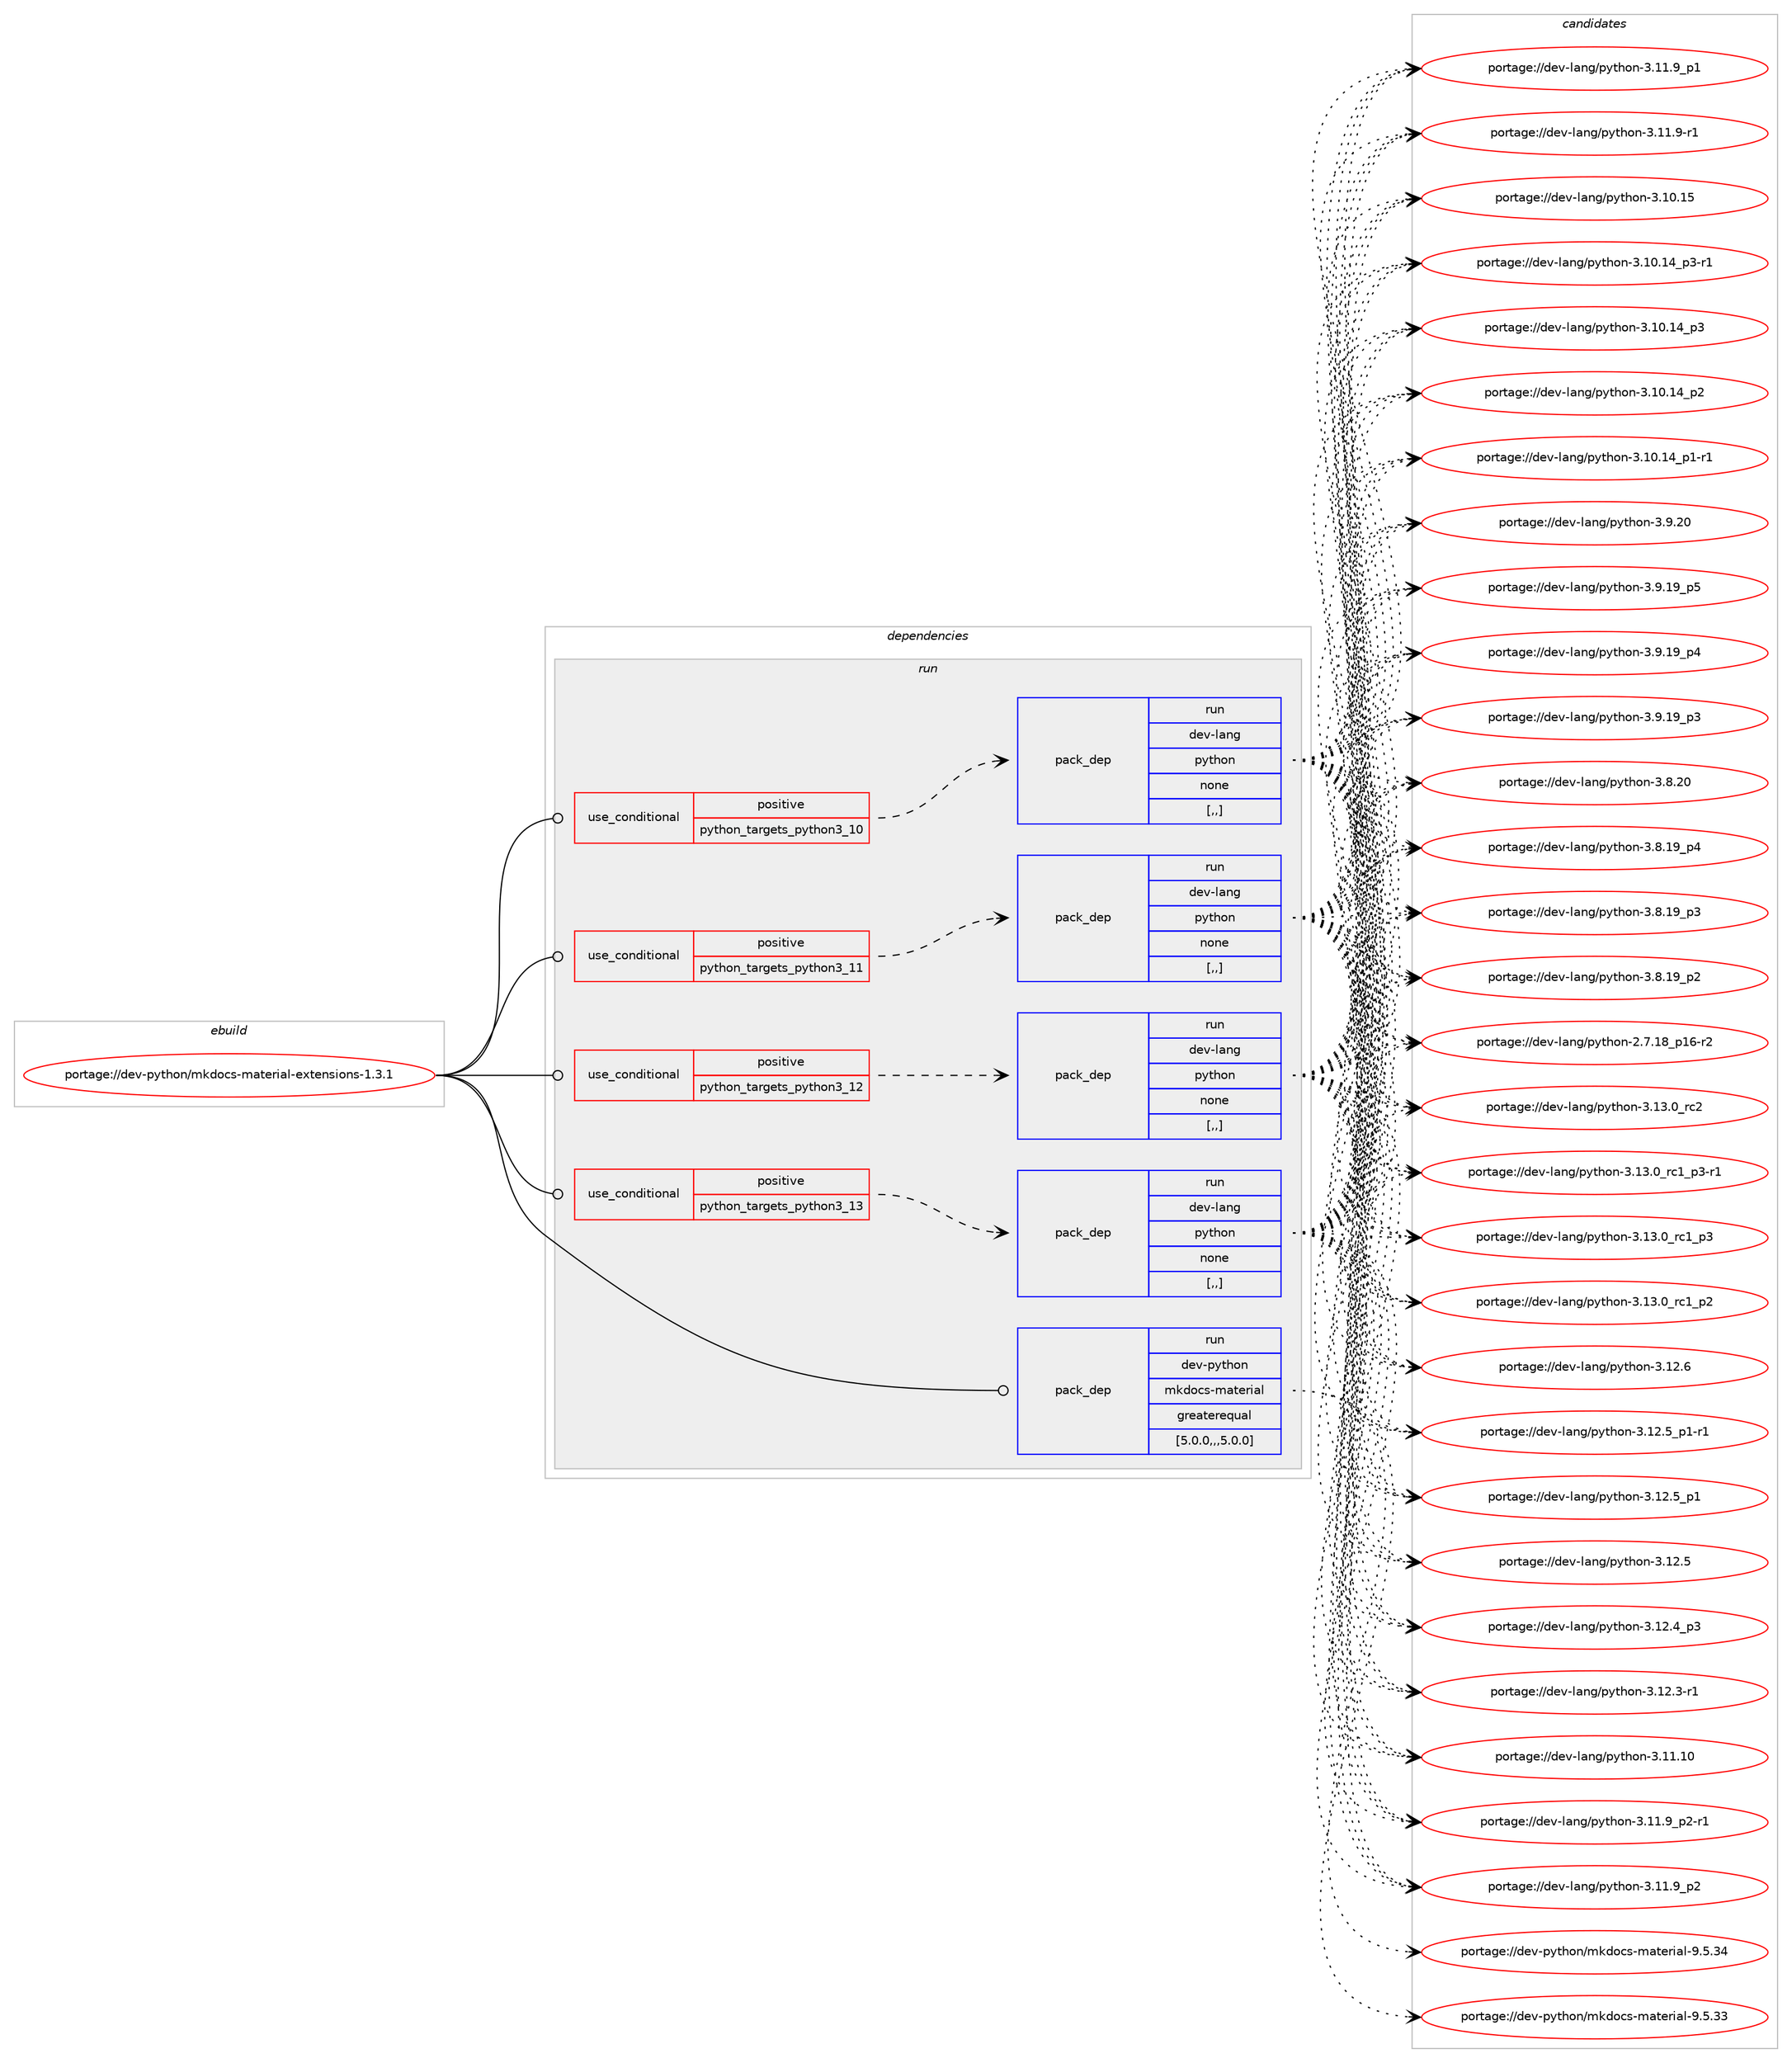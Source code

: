 digraph prolog {

# *************
# Graph options
# *************

newrank=true;
concentrate=true;
compound=true;
graph [rankdir=LR,fontname=Helvetica,fontsize=10,ranksep=1.5];#, ranksep=2.5, nodesep=0.2];
edge  [arrowhead=vee];
node  [fontname=Helvetica,fontsize=10];

# **********
# The ebuild
# **********

subgraph cluster_leftcol {
color=gray;
label=<<i>ebuild</i>>;
id [label="portage://dev-python/mkdocs-material-extensions-1.3.1", color=red, width=4, href="../dev-python/mkdocs-material-extensions-1.3.1.svg"];
}

# ****************
# The dependencies
# ****************

subgraph cluster_midcol {
color=gray;
label=<<i>dependencies</i>>;
subgraph cluster_compile {
fillcolor="#eeeeee";
style=filled;
label=<<i>compile</i>>;
}
subgraph cluster_compileandrun {
fillcolor="#eeeeee";
style=filled;
label=<<i>compile and run</i>>;
}
subgraph cluster_run {
fillcolor="#eeeeee";
style=filled;
label=<<i>run</i>>;
subgraph cond165286 {
dependency646033 [label=<<TABLE BORDER="0" CELLBORDER="1" CELLSPACING="0" CELLPADDING="4"><TR><TD ROWSPAN="3" CELLPADDING="10">use_conditional</TD></TR><TR><TD>positive</TD></TR><TR><TD>python_targets_python3_10</TD></TR></TABLE>>, shape=none, color=red];
subgraph pack475928 {
dependency646034 [label=<<TABLE BORDER="0" CELLBORDER="1" CELLSPACING="0" CELLPADDING="4" WIDTH="220"><TR><TD ROWSPAN="6" CELLPADDING="30">pack_dep</TD></TR><TR><TD WIDTH="110">run</TD></TR><TR><TD>dev-lang</TD></TR><TR><TD>python</TD></TR><TR><TD>none</TD></TR><TR><TD>[,,]</TD></TR></TABLE>>, shape=none, color=blue];
}
dependency646033:e -> dependency646034:w [weight=20,style="dashed",arrowhead="vee"];
}
id:e -> dependency646033:w [weight=20,style="solid",arrowhead="odot"];
subgraph cond165287 {
dependency646035 [label=<<TABLE BORDER="0" CELLBORDER="1" CELLSPACING="0" CELLPADDING="4"><TR><TD ROWSPAN="3" CELLPADDING="10">use_conditional</TD></TR><TR><TD>positive</TD></TR><TR><TD>python_targets_python3_11</TD></TR></TABLE>>, shape=none, color=red];
subgraph pack475929 {
dependency646036 [label=<<TABLE BORDER="0" CELLBORDER="1" CELLSPACING="0" CELLPADDING="4" WIDTH="220"><TR><TD ROWSPAN="6" CELLPADDING="30">pack_dep</TD></TR><TR><TD WIDTH="110">run</TD></TR><TR><TD>dev-lang</TD></TR><TR><TD>python</TD></TR><TR><TD>none</TD></TR><TR><TD>[,,]</TD></TR></TABLE>>, shape=none, color=blue];
}
dependency646035:e -> dependency646036:w [weight=20,style="dashed",arrowhead="vee"];
}
id:e -> dependency646035:w [weight=20,style="solid",arrowhead="odot"];
subgraph cond165288 {
dependency646037 [label=<<TABLE BORDER="0" CELLBORDER="1" CELLSPACING="0" CELLPADDING="4"><TR><TD ROWSPAN="3" CELLPADDING="10">use_conditional</TD></TR><TR><TD>positive</TD></TR><TR><TD>python_targets_python3_12</TD></TR></TABLE>>, shape=none, color=red];
subgraph pack475930 {
dependency646038 [label=<<TABLE BORDER="0" CELLBORDER="1" CELLSPACING="0" CELLPADDING="4" WIDTH="220"><TR><TD ROWSPAN="6" CELLPADDING="30">pack_dep</TD></TR><TR><TD WIDTH="110">run</TD></TR><TR><TD>dev-lang</TD></TR><TR><TD>python</TD></TR><TR><TD>none</TD></TR><TR><TD>[,,]</TD></TR></TABLE>>, shape=none, color=blue];
}
dependency646037:e -> dependency646038:w [weight=20,style="dashed",arrowhead="vee"];
}
id:e -> dependency646037:w [weight=20,style="solid",arrowhead="odot"];
subgraph cond165289 {
dependency646039 [label=<<TABLE BORDER="0" CELLBORDER="1" CELLSPACING="0" CELLPADDING="4"><TR><TD ROWSPAN="3" CELLPADDING="10">use_conditional</TD></TR><TR><TD>positive</TD></TR><TR><TD>python_targets_python3_13</TD></TR></TABLE>>, shape=none, color=red];
subgraph pack475931 {
dependency646040 [label=<<TABLE BORDER="0" CELLBORDER="1" CELLSPACING="0" CELLPADDING="4" WIDTH="220"><TR><TD ROWSPAN="6" CELLPADDING="30">pack_dep</TD></TR><TR><TD WIDTH="110">run</TD></TR><TR><TD>dev-lang</TD></TR><TR><TD>python</TD></TR><TR><TD>none</TD></TR><TR><TD>[,,]</TD></TR></TABLE>>, shape=none, color=blue];
}
dependency646039:e -> dependency646040:w [weight=20,style="dashed",arrowhead="vee"];
}
id:e -> dependency646039:w [weight=20,style="solid",arrowhead="odot"];
subgraph pack475932 {
dependency646041 [label=<<TABLE BORDER="0" CELLBORDER="1" CELLSPACING="0" CELLPADDING="4" WIDTH="220"><TR><TD ROWSPAN="6" CELLPADDING="30">pack_dep</TD></TR><TR><TD WIDTH="110">run</TD></TR><TR><TD>dev-python</TD></TR><TR><TD>mkdocs-material</TD></TR><TR><TD>greaterequal</TD></TR><TR><TD>[5.0.0,,,5.0.0]</TD></TR></TABLE>>, shape=none, color=blue];
}
id:e -> dependency646041:w [weight=20,style="solid",arrowhead="odot"];
}
}

# **************
# The candidates
# **************

subgraph cluster_choices {
rank=same;
color=gray;
label=<<i>candidates</i>>;

subgraph choice475928 {
color=black;
nodesep=1;
choice10010111845108971101034711212111610411111045514649514648951149950 [label="portage://dev-lang/python-3.13.0_rc2", color=red, width=4,href="../dev-lang/python-3.13.0_rc2.svg"];
choice1001011184510897110103471121211161041111104551464951464895114994995112514511449 [label="portage://dev-lang/python-3.13.0_rc1_p3-r1", color=red, width=4,href="../dev-lang/python-3.13.0_rc1_p3-r1.svg"];
choice100101118451089711010347112121116104111110455146495146489511499499511251 [label="portage://dev-lang/python-3.13.0_rc1_p3", color=red, width=4,href="../dev-lang/python-3.13.0_rc1_p3.svg"];
choice100101118451089711010347112121116104111110455146495146489511499499511250 [label="portage://dev-lang/python-3.13.0_rc1_p2", color=red, width=4,href="../dev-lang/python-3.13.0_rc1_p2.svg"];
choice10010111845108971101034711212111610411111045514649504654 [label="portage://dev-lang/python-3.12.6", color=red, width=4,href="../dev-lang/python-3.12.6.svg"];
choice1001011184510897110103471121211161041111104551464950465395112494511449 [label="portage://dev-lang/python-3.12.5_p1-r1", color=red, width=4,href="../dev-lang/python-3.12.5_p1-r1.svg"];
choice100101118451089711010347112121116104111110455146495046539511249 [label="portage://dev-lang/python-3.12.5_p1", color=red, width=4,href="../dev-lang/python-3.12.5_p1.svg"];
choice10010111845108971101034711212111610411111045514649504653 [label="portage://dev-lang/python-3.12.5", color=red, width=4,href="../dev-lang/python-3.12.5.svg"];
choice100101118451089711010347112121116104111110455146495046529511251 [label="portage://dev-lang/python-3.12.4_p3", color=red, width=4,href="../dev-lang/python-3.12.4_p3.svg"];
choice100101118451089711010347112121116104111110455146495046514511449 [label="portage://dev-lang/python-3.12.3-r1", color=red, width=4,href="../dev-lang/python-3.12.3-r1.svg"];
choice1001011184510897110103471121211161041111104551464949464948 [label="portage://dev-lang/python-3.11.10", color=red, width=4,href="../dev-lang/python-3.11.10.svg"];
choice1001011184510897110103471121211161041111104551464949465795112504511449 [label="portage://dev-lang/python-3.11.9_p2-r1", color=red, width=4,href="../dev-lang/python-3.11.9_p2-r1.svg"];
choice100101118451089711010347112121116104111110455146494946579511250 [label="portage://dev-lang/python-3.11.9_p2", color=red, width=4,href="../dev-lang/python-3.11.9_p2.svg"];
choice100101118451089711010347112121116104111110455146494946579511249 [label="portage://dev-lang/python-3.11.9_p1", color=red, width=4,href="../dev-lang/python-3.11.9_p1.svg"];
choice100101118451089711010347112121116104111110455146494946574511449 [label="portage://dev-lang/python-3.11.9-r1", color=red, width=4,href="../dev-lang/python-3.11.9-r1.svg"];
choice1001011184510897110103471121211161041111104551464948464953 [label="portage://dev-lang/python-3.10.15", color=red, width=4,href="../dev-lang/python-3.10.15.svg"];
choice100101118451089711010347112121116104111110455146494846495295112514511449 [label="portage://dev-lang/python-3.10.14_p3-r1", color=red, width=4,href="../dev-lang/python-3.10.14_p3-r1.svg"];
choice10010111845108971101034711212111610411111045514649484649529511251 [label="portage://dev-lang/python-3.10.14_p3", color=red, width=4,href="../dev-lang/python-3.10.14_p3.svg"];
choice10010111845108971101034711212111610411111045514649484649529511250 [label="portage://dev-lang/python-3.10.14_p2", color=red, width=4,href="../dev-lang/python-3.10.14_p2.svg"];
choice100101118451089711010347112121116104111110455146494846495295112494511449 [label="portage://dev-lang/python-3.10.14_p1-r1", color=red, width=4,href="../dev-lang/python-3.10.14_p1-r1.svg"];
choice10010111845108971101034711212111610411111045514657465048 [label="portage://dev-lang/python-3.9.20", color=red, width=4,href="../dev-lang/python-3.9.20.svg"];
choice100101118451089711010347112121116104111110455146574649579511253 [label="portage://dev-lang/python-3.9.19_p5", color=red, width=4,href="../dev-lang/python-3.9.19_p5.svg"];
choice100101118451089711010347112121116104111110455146574649579511252 [label="portage://dev-lang/python-3.9.19_p4", color=red, width=4,href="../dev-lang/python-3.9.19_p4.svg"];
choice100101118451089711010347112121116104111110455146574649579511251 [label="portage://dev-lang/python-3.9.19_p3", color=red, width=4,href="../dev-lang/python-3.9.19_p3.svg"];
choice10010111845108971101034711212111610411111045514656465048 [label="portage://dev-lang/python-3.8.20", color=red, width=4,href="../dev-lang/python-3.8.20.svg"];
choice100101118451089711010347112121116104111110455146564649579511252 [label="portage://dev-lang/python-3.8.19_p4", color=red, width=4,href="../dev-lang/python-3.8.19_p4.svg"];
choice100101118451089711010347112121116104111110455146564649579511251 [label="portage://dev-lang/python-3.8.19_p3", color=red, width=4,href="../dev-lang/python-3.8.19_p3.svg"];
choice100101118451089711010347112121116104111110455146564649579511250 [label="portage://dev-lang/python-3.8.19_p2", color=red, width=4,href="../dev-lang/python-3.8.19_p2.svg"];
choice100101118451089711010347112121116104111110455046554649569511249544511450 [label="portage://dev-lang/python-2.7.18_p16-r2", color=red, width=4,href="../dev-lang/python-2.7.18_p16-r2.svg"];
dependency646034:e -> choice10010111845108971101034711212111610411111045514649514648951149950:w [style=dotted,weight="100"];
dependency646034:e -> choice1001011184510897110103471121211161041111104551464951464895114994995112514511449:w [style=dotted,weight="100"];
dependency646034:e -> choice100101118451089711010347112121116104111110455146495146489511499499511251:w [style=dotted,weight="100"];
dependency646034:e -> choice100101118451089711010347112121116104111110455146495146489511499499511250:w [style=dotted,weight="100"];
dependency646034:e -> choice10010111845108971101034711212111610411111045514649504654:w [style=dotted,weight="100"];
dependency646034:e -> choice1001011184510897110103471121211161041111104551464950465395112494511449:w [style=dotted,weight="100"];
dependency646034:e -> choice100101118451089711010347112121116104111110455146495046539511249:w [style=dotted,weight="100"];
dependency646034:e -> choice10010111845108971101034711212111610411111045514649504653:w [style=dotted,weight="100"];
dependency646034:e -> choice100101118451089711010347112121116104111110455146495046529511251:w [style=dotted,weight="100"];
dependency646034:e -> choice100101118451089711010347112121116104111110455146495046514511449:w [style=dotted,weight="100"];
dependency646034:e -> choice1001011184510897110103471121211161041111104551464949464948:w [style=dotted,weight="100"];
dependency646034:e -> choice1001011184510897110103471121211161041111104551464949465795112504511449:w [style=dotted,weight="100"];
dependency646034:e -> choice100101118451089711010347112121116104111110455146494946579511250:w [style=dotted,weight="100"];
dependency646034:e -> choice100101118451089711010347112121116104111110455146494946579511249:w [style=dotted,weight="100"];
dependency646034:e -> choice100101118451089711010347112121116104111110455146494946574511449:w [style=dotted,weight="100"];
dependency646034:e -> choice1001011184510897110103471121211161041111104551464948464953:w [style=dotted,weight="100"];
dependency646034:e -> choice100101118451089711010347112121116104111110455146494846495295112514511449:w [style=dotted,weight="100"];
dependency646034:e -> choice10010111845108971101034711212111610411111045514649484649529511251:w [style=dotted,weight="100"];
dependency646034:e -> choice10010111845108971101034711212111610411111045514649484649529511250:w [style=dotted,weight="100"];
dependency646034:e -> choice100101118451089711010347112121116104111110455146494846495295112494511449:w [style=dotted,weight="100"];
dependency646034:e -> choice10010111845108971101034711212111610411111045514657465048:w [style=dotted,weight="100"];
dependency646034:e -> choice100101118451089711010347112121116104111110455146574649579511253:w [style=dotted,weight="100"];
dependency646034:e -> choice100101118451089711010347112121116104111110455146574649579511252:w [style=dotted,weight="100"];
dependency646034:e -> choice100101118451089711010347112121116104111110455146574649579511251:w [style=dotted,weight="100"];
dependency646034:e -> choice10010111845108971101034711212111610411111045514656465048:w [style=dotted,weight="100"];
dependency646034:e -> choice100101118451089711010347112121116104111110455146564649579511252:w [style=dotted,weight="100"];
dependency646034:e -> choice100101118451089711010347112121116104111110455146564649579511251:w [style=dotted,weight="100"];
dependency646034:e -> choice100101118451089711010347112121116104111110455146564649579511250:w [style=dotted,weight="100"];
dependency646034:e -> choice100101118451089711010347112121116104111110455046554649569511249544511450:w [style=dotted,weight="100"];
}
subgraph choice475929 {
color=black;
nodesep=1;
choice10010111845108971101034711212111610411111045514649514648951149950 [label="portage://dev-lang/python-3.13.0_rc2", color=red, width=4,href="../dev-lang/python-3.13.0_rc2.svg"];
choice1001011184510897110103471121211161041111104551464951464895114994995112514511449 [label="portage://dev-lang/python-3.13.0_rc1_p3-r1", color=red, width=4,href="../dev-lang/python-3.13.0_rc1_p3-r1.svg"];
choice100101118451089711010347112121116104111110455146495146489511499499511251 [label="portage://dev-lang/python-3.13.0_rc1_p3", color=red, width=4,href="../dev-lang/python-3.13.0_rc1_p3.svg"];
choice100101118451089711010347112121116104111110455146495146489511499499511250 [label="portage://dev-lang/python-3.13.0_rc1_p2", color=red, width=4,href="../dev-lang/python-3.13.0_rc1_p2.svg"];
choice10010111845108971101034711212111610411111045514649504654 [label="portage://dev-lang/python-3.12.6", color=red, width=4,href="../dev-lang/python-3.12.6.svg"];
choice1001011184510897110103471121211161041111104551464950465395112494511449 [label="portage://dev-lang/python-3.12.5_p1-r1", color=red, width=4,href="../dev-lang/python-3.12.5_p1-r1.svg"];
choice100101118451089711010347112121116104111110455146495046539511249 [label="portage://dev-lang/python-3.12.5_p1", color=red, width=4,href="../dev-lang/python-3.12.5_p1.svg"];
choice10010111845108971101034711212111610411111045514649504653 [label="portage://dev-lang/python-3.12.5", color=red, width=4,href="../dev-lang/python-3.12.5.svg"];
choice100101118451089711010347112121116104111110455146495046529511251 [label="portage://dev-lang/python-3.12.4_p3", color=red, width=4,href="../dev-lang/python-3.12.4_p3.svg"];
choice100101118451089711010347112121116104111110455146495046514511449 [label="portage://dev-lang/python-3.12.3-r1", color=red, width=4,href="../dev-lang/python-3.12.3-r1.svg"];
choice1001011184510897110103471121211161041111104551464949464948 [label="portage://dev-lang/python-3.11.10", color=red, width=4,href="../dev-lang/python-3.11.10.svg"];
choice1001011184510897110103471121211161041111104551464949465795112504511449 [label="portage://dev-lang/python-3.11.9_p2-r1", color=red, width=4,href="../dev-lang/python-3.11.9_p2-r1.svg"];
choice100101118451089711010347112121116104111110455146494946579511250 [label="portage://dev-lang/python-3.11.9_p2", color=red, width=4,href="../dev-lang/python-3.11.9_p2.svg"];
choice100101118451089711010347112121116104111110455146494946579511249 [label="portage://dev-lang/python-3.11.9_p1", color=red, width=4,href="../dev-lang/python-3.11.9_p1.svg"];
choice100101118451089711010347112121116104111110455146494946574511449 [label="portage://dev-lang/python-3.11.9-r1", color=red, width=4,href="../dev-lang/python-3.11.9-r1.svg"];
choice1001011184510897110103471121211161041111104551464948464953 [label="portage://dev-lang/python-3.10.15", color=red, width=4,href="../dev-lang/python-3.10.15.svg"];
choice100101118451089711010347112121116104111110455146494846495295112514511449 [label="portage://dev-lang/python-3.10.14_p3-r1", color=red, width=4,href="../dev-lang/python-3.10.14_p3-r1.svg"];
choice10010111845108971101034711212111610411111045514649484649529511251 [label="portage://dev-lang/python-3.10.14_p3", color=red, width=4,href="../dev-lang/python-3.10.14_p3.svg"];
choice10010111845108971101034711212111610411111045514649484649529511250 [label="portage://dev-lang/python-3.10.14_p2", color=red, width=4,href="../dev-lang/python-3.10.14_p2.svg"];
choice100101118451089711010347112121116104111110455146494846495295112494511449 [label="portage://dev-lang/python-3.10.14_p1-r1", color=red, width=4,href="../dev-lang/python-3.10.14_p1-r1.svg"];
choice10010111845108971101034711212111610411111045514657465048 [label="portage://dev-lang/python-3.9.20", color=red, width=4,href="../dev-lang/python-3.9.20.svg"];
choice100101118451089711010347112121116104111110455146574649579511253 [label="portage://dev-lang/python-3.9.19_p5", color=red, width=4,href="../dev-lang/python-3.9.19_p5.svg"];
choice100101118451089711010347112121116104111110455146574649579511252 [label="portage://dev-lang/python-3.9.19_p4", color=red, width=4,href="../dev-lang/python-3.9.19_p4.svg"];
choice100101118451089711010347112121116104111110455146574649579511251 [label="portage://dev-lang/python-3.9.19_p3", color=red, width=4,href="../dev-lang/python-3.9.19_p3.svg"];
choice10010111845108971101034711212111610411111045514656465048 [label="portage://dev-lang/python-3.8.20", color=red, width=4,href="../dev-lang/python-3.8.20.svg"];
choice100101118451089711010347112121116104111110455146564649579511252 [label="portage://dev-lang/python-3.8.19_p4", color=red, width=4,href="../dev-lang/python-3.8.19_p4.svg"];
choice100101118451089711010347112121116104111110455146564649579511251 [label="portage://dev-lang/python-3.8.19_p3", color=red, width=4,href="../dev-lang/python-3.8.19_p3.svg"];
choice100101118451089711010347112121116104111110455146564649579511250 [label="portage://dev-lang/python-3.8.19_p2", color=red, width=4,href="../dev-lang/python-3.8.19_p2.svg"];
choice100101118451089711010347112121116104111110455046554649569511249544511450 [label="portage://dev-lang/python-2.7.18_p16-r2", color=red, width=4,href="../dev-lang/python-2.7.18_p16-r2.svg"];
dependency646036:e -> choice10010111845108971101034711212111610411111045514649514648951149950:w [style=dotted,weight="100"];
dependency646036:e -> choice1001011184510897110103471121211161041111104551464951464895114994995112514511449:w [style=dotted,weight="100"];
dependency646036:e -> choice100101118451089711010347112121116104111110455146495146489511499499511251:w [style=dotted,weight="100"];
dependency646036:e -> choice100101118451089711010347112121116104111110455146495146489511499499511250:w [style=dotted,weight="100"];
dependency646036:e -> choice10010111845108971101034711212111610411111045514649504654:w [style=dotted,weight="100"];
dependency646036:e -> choice1001011184510897110103471121211161041111104551464950465395112494511449:w [style=dotted,weight="100"];
dependency646036:e -> choice100101118451089711010347112121116104111110455146495046539511249:w [style=dotted,weight="100"];
dependency646036:e -> choice10010111845108971101034711212111610411111045514649504653:w [style=dotted,weight="100"];
dependency646036:e -> choice100101118451089711010347112121116104111110455146495046529511251:w [style=dotted,weight="100"];
dependency646036:e -> choice100101118451089711010347112121116104111110455146495046514511449:w [style=dotted,weight="100"];
dependency646036:e -> choice1001011184510897110103471121211161041111104551464949464948:w [style=dotted,weight="100"];
dependency646036:e -> choice1001011184510897110103471121211161041111104551464949465795112504511449:w [style=dotted,weight="100"];
dependency646036:e -> choice100101118451089711010347112121116104111110455146494946579511250:w [style=dotted,weight="100"];
dependency646036:e -> choice100101118451089711010347112121116104111110455146494946579511249:w [style=dotted,weight="100"];
dependency646036:e -> choice100101118451089711010347112121116104111110455146494946574511449:w [style=dotted,weight="100"];
dependency646036:e -> choice1001011184510897110103471121211161041111104551464948464953:w [style=dotted,weight="100"];
dependency646036:e -> choice100101118451089711010347112121116104111110455146494846495295112514511449:w [style=dotted,weight="100"];
dependency646036:e -> choice10010111845108971101034711212111610411111045514649484649529511251:w [style=dotted,weight="100"];
dependency646036:e -> choice10010111845108971101034711212111610411111045514649484649529511250:w [style=dotted,weight="100"];
dependency646036:e -> choice100101118451089711010347112121116104111110455146494846495295112494511449:w [style=dotted,weight="100"];
dependency646036:e -> choice10010111845108971101034711212111610411111045514657465048:w [style=dotted,weight="100"];
dependency646036:e -> choice100101118451089711010347112121116104111110455146574649579511253:w [style=dotted,weight="100"];
dependency646036:e -> choice100101118451089711010347112121116104111110455146574649579511252:w [style=dotted,weight="100"];
dependency646036:e -> choice100101118451089711010347112121116104111110455146574649579511251:w [style=dotted,weight="100"];
dependency646036:e -> choice10010111845108971101034711212111610411111045514656465048:w [style=dotted,weight="100"];
dependency646036:e -> choice100101118451089711010347112121116104111110455146564649579511252:w [style=dotted,weight="100"];
dependency646036:e -> choice100101118451089711010347112121116104111110455146564649579511251:w [style=dotted,weight="100"];
dependency646036:e -> choice100101118451089711010347112121116104111110455146564649579511250:w [style=dotted,weight="100"];
dependency646036:e -> choice100101118451089711010347112121116104111110455046554649569511249544511450:w [style=dotted,weight="100"];
}
subgraph choice475930 {
color=black;
nodesep=1;
choice10010111845108971101034711212111610411111045514649514648951149950 [label="portage://dev-lang/python-3.13.0_rc2", color=red, width=4,href="../dev-lang/python-3.13.0_rc2.svg"];
choice1001011184510897110103471121211161041111104551464951464895114994995112514511449 [label="portage://dev-lang/python-3.13.0_rc1_p3-r1", color=red, width=4,href="../dev-lang/python-3.13.0_rc1_p3-r1.svg"];
choice100101118451089711010347112121116104111110455146495146489511499499511251 [label="portage://dev-lang/python-3.13.0_rc1_p3", color=red, width=4,href="../dev-lang/python-3.13.0_rc1_p3.svg"];
choice100101118451089711010347112121116104111110455146495146489511499499511250 [label="portage://dev-lang/python-3.13.0_rc1_p2", color=red, width=4,href="../dev-lang/python-3.13.0_rc1_p2.svg"];
choice10010111845108971101034711212111610411111045514649504654 [label="portage://dev-lang/python-3.12.6", color=red, width=4,href="../dev-lang/python-3.12.6.svg"];
choice1001011184510897110103471121211161041111104551464950465395112494511449 [label="portage://dev-lang/python-3.12.5_p1-r1", color=red, width=4,href="../dev-lang/python-3.12.5_p1-r1.svg"];
choice100101118451089711010347112121116104111110455146495046539511249 [label="portage://dev-lang/python-3.12.5_p1", color=red, width=4,href="../dev-lang/python-3.12.5_p1.svg"];
choice10010111845108971101034711212111610411111045514649504653 [label="portage://dev-lang/python-3.12.5", color=red, width=4,href="../dev-lang/python-3.12.5.svg"];
choice100101118451089711010347112121116104111110455146495046529511251 [label="portage://dev-lang/python-3.12.4_p3", color=red, width=4,href="../dev-lang/python-3.12.4_p3.svg"];
choice100101118451089711010347112121116104111110455146495046514511449 [label="portage://dev-lang/python-3.12.3-r1", color=red, width=4,href="../dev-lang/python-3.12.3-r1.svg"];
choice1001011184510897110103471121211161041111104551464949464948 [label="portage://dev-lang/python-3.11.10", color=red, width=4,href="../dev-lang/python-3.11.10.svg"];
choice1001011184510897110103471121211161041111104551464949465795112504511449 [label="portage://dev-lang/python-3.11.9_p2-r1", color=red, width=4,href="../dev-lang/python-3.11.9_p2-r1.svg"];
choice100101118451089711010347112121116104111110455146494946579511250 [label="portage://dev-lang/python-3.11.9_p2", color=red, width=4,href="../dev-lang/python-3.11.9_p2.svg"];
choice100101118451089711010347112121116104111110455146494946579511249 [label="portage://dev-lang/python-3.11.9_p1", color=red, width=4,href="../dev-lang/python-3.11.9_p1.svg"];
choice100101118451089711010347112121116104111110455146494946574511449 [label="portage://dev-lang/python-3.11.9-r1", color=red, width=4,href="../dev-lang/python-3.11.9-r1.svg"];
choice1001011184510897110103471121211161041111104551464948464953 [label="portage://dev-lang/python-3.10.15", color=red, width=4,href="../dev-lang/python-3.10.15.svg"];
choice100101118451089711010347112121116104111110455146494846495295112514511449 [label="portage://dev-lang/python-3.10.14_p3-r1", color=red, width=4,href="../dev-lang/python-3.10.14_p3-r1.svg"];
choice10010111845108971101034711212111610411111045514649484649529511251 [label="portage://dev-lang/python-3.10.14_p3", color=red, width=4,href="../dev-lang/python-3.10.14_p3.svg"];
choice10010111845108971101034711212111610411111045514649484649529511250 [label="portage://dev-lang/python-3.10.14_p2", color=red, width=4,href="../dev-lang/python-3.10.14_p2.svg"];
choice100101118451089711010347112121116104111110455146494846495295112494511449 [label="portage://dev-lang/python-3.10.14_p1-r1", color=red, width=4,href="../dev-lang/python-3.10.14_p1-r1.svg"];
choice10010111845108971101034711212111610411111045514657465048 [label="portage://dev-lang/python-3.9.20", color=red, width=4,href="../dev-lang/python-3.9.20.svg"];
choice100101118451089711010347112121116104111110455146574649579511253 [label="portage://dev-lang/python-3.9.19_p5", color=red, width=4,href="../dev-lang/python-3.9.19_p5.svg"];
choice100101118451089711010347112121116104111110455146574649579511252 [label="portage://dev-lang/python-3.9.19_p4", color=red, width=4,href="../dev-lang/python-3.9.19_p4.svg"];
choice100101118451089711010347112121116104111110455146574649579511251 [label="portage://dev-lang/python-3.9.19_p3", color=red, width=4,href="../dev-lang/python-3.9.19_p3.svg"];
choice10010111845108971101034711212111610411111045514656465048 [label="portage://dev-lang/python-3.8.20", color=red, width=4,href="../dev-lang/python-3.8.20.svg"];
choice100101118451089711010347112121116104111110455146564649579511252 [label="portage://dev-lang/python-3.8.19_p4", color=red, width=4,href="../dev-lang/python-3.8.19_p4.svg"];
choice100101118451089711010347112121116104111110455146564649579511251 [label="portage://dev-lang/python-3.8.19_p3", color=red, width=4,href="../dev-lang/python-3.8.19_p3.svg"];
choice100101118451089711010347112121116104111110455146564649579511250 [label="portage://dev-lang/python-3.8.19_p2", color=red, width=4,href="../dev-lang/python-3.8.19_p2.svg"];
choice100101118451089711010347112121116104111110455046554649569511249544511450 [label="portage://dev-lang/python-2.7.18_p16-r2", color=red, width=4,href="../dev-lang/python-2.7.18_p16-r2.svg"];
dependency646038:e -> choice10010111845108971101034711212111610411111045514649514648951149950:w [style=dotted,weight="100"];
dependency646038:e -> choice1001011184510897110103471121211161041111104551464951464895114994995112514511449:w [style=dotted,weight="100"];
dependency646038:e -> choice100101118451089711010347112121116104111110455146495146489511499499511251:w [style=dotted,weight="100"];
dependency646038:e -> choice100101118451089711010347112121116104111110455146495146489511499499511250:w [style=dotted,weight="100"];
dependency646038:e -> choice10010111845108971101034711212111610411111045514649504654:w [style=dotted,weight="100"];
dependency646038:e -> choice1001011184510897110103471121211161041111104551464950465395112494511449:w [style=dotted,weight="100"];
dependency646038:e -> choice100101118451089711010347112121116104111110455146495046539511249:w [style=dotted,weight="100"];
dependency646038:e -> choice10010111845108971101034711212111610411111045514649504653:w [style=dotted,weight="100"];
dependency646038:e -> choice100101118451089711010347112121116104111110455146495046529511251:w [style=dotted,weight="100"];
dependency646038:e -> choice100101118451089711010347112121116104111110455146495046514511449:w [style=dotted,weight="100"];
dependency646038:e -> choice1001011184510897110103471121211161041111104551464949464948:w [style=dotted,weight="100"];
dependency646038:e -> choice1001011184510897110103471121211161041111104551464949465795112504511449:w [style=dotted,weight="100"];
dependency646038:e -> choice100101118451089711010347112121116104111110455146494946579511250:w [style=dotted,weight="100"];
dependency646038:e -> choice100101118451089711010347112121116104111110455146494946579511249:w [style=dotted,weight="100"];
dependency646038:e -> choice100101118451089711010347112121116104111110455146494946574511449:w [style=dotted,weight="100"];
dependency646038:e -> choice1001011184510897110103471121211161041111104551464948464953:w [style=dotted,weight="100"];
dependency646038:e -> choice100101118451089711010347112121116104111110455146494846495295112514511449:w [style=dotted,weight="100"];
dependency646038:e -> choice10010111845108971101034711212111610411111045514649484649529511251:w [style=dotted,weight="100"];
dependency646038:e -> choice10010111845108971101034711212111610411111045514649484649529511250:w [style=dotted,weight="100"];
dependency646038:e -> choice100101118451089711010347112121116104111110455146494846495295112494511449:w [style=dotted,weight="100"];
dependency646038:e -> choice10010111845108971101034711212111610411111045514657465048:w [style=dotted,weight="100"];
dependency646038:e -> choice100101118451089711010347112121116104111110455146574649579511253:w [style=dotted,weight="100"];
dependency646038:e -> choice100101118451089711010347112121116104111110455146574649579511252:w [style=dotted,weight="100"];
dependency646038:e -> choice100101118451089711010347112121116104111110455146574649579511251:w [style=dotted,weight="100"];
dependency646038:e -> choice10010111845108971101034711212111610411111045514656465048:w [style=dotted,weight="100"];
dependency646038:e -> choice100101118451089711010347112121116104111110455146564649579511252:w [style=dotted,weight="100"];
dependency646038:e -> choice100101118451089711010347112121116104111110455146564649579511251:w [style=dotted,weight="100"];
dependency646038:e -> choice100101118451089711010347112121116104111110455146564649579511250:w [style=dotted,weight="100"];
dependency646038:e -> choice100101118451089711010347112121116104111110455046554649569511249544511450:w [style=dotted,weight="100"];
}
subgraph choice475931 {
color=black;
nodesep=1;
choice10010111845108971101034711212111610411111045514649514648951149950 [label="portage://dev-lang/python-3.13.0_rc2", color=red, width=4,href="../dev-lang/python-3.13.0_rc2.svg"];
choice1001011184510897110103471121211161041111104551464951464895114994995112514511449 [label="portage://dev-lang/python-3.13.0_rc1_p3-r1", color=red, width=4,href="../dev-lang/python-3.13.0_rc1_p3-r1.svg"];
choice100101118451089711010347112121116104111110455146495146489511499499511251 [label="portage://dev-lang/python-3.13.0_rc1_p3", color=red, width=4,href="../dev-lang/python-3.13.0_rc1_p3.svg"];
choice100101118451089711010347112121116104111110455146495146489511499499511250 [label="portage://dev-lang/python-3.13.0_rc1_p2", color=red, width=4,href="../dev-lang/python-3.13.0_rc1_p2.svg"];
choice10010111845108971101034711212111610411111045514649504654 [label="portage://dev-lang/python-3.12.6", color=red, width=4,href="../dev-lang/python-3.12.6.svg"];
choice1001011184510897110103471121211161041111104551464950465395112494511449 [label="portage://dev-lang/python-3.12.5_p1-r1", color=red, width=4,href="../dev-lang/python-3.12.5_p1-r1.svg"];
choice100101118451089711010347112121116104111110455146495046539511249 [label="portage://dev-lang/python-3.12.5_p1", color=red, width=4,href="../dev-lang/python-3.12.5_p1.svg"];
choice10010111845108971101034711212111610411111045514649504653 [label="portage://dev-lang/python-3.12.5", color=red, width=4,href="../dev-lang/python-3.12.5.svg"];
choice100101118451089711010347112121116104111110455146495046529511251 [label="portage://dev-lang/python-3.12.4_p3", color=red, width=4,href="../dev-lang/python-3.12.4_p3.svg"];
choice100101118451089711010347112121116104111110455146495046514511449 [label="portage://dev-lang/python-3.12.3-r1", color=red, width=4,href="../dev-lang/python-3.12.3-r1.svg"];
choice1001011184510897110103471121211161041111104551464949464948 [label="portage://dev-lang/python-3.11.10", color=red, width=4,href="../dev-lang/python-3.11.10.svg"];
choice1001011184510897110103471121211161041111104551464949465795112504511449 [label="portage://dev-lang/python-3.11.9_p2-r1", color=red, width=4,href="../dev-lang/python-3.11.9_p2-r1.svg"];
choice100101118451089711010347112121116104111110455146494946579511250 [label="portage://dev-lang/python-3.11.9_p2", color=red, width=4,href="../dev-lang/python-3.11.9_p2.svg"];
choice100101118451089711010347112121116104111110455146494946579511249 [label="portage://dev-lang/python-3.11.9_p1", color=red, width=4,href="../dev-lang/python-3.11.9_p1.svg"];
choice100101118451089711010347112121116104111110455146494946574511449 [label="portage://dev-lang/python-3.11.9-r1", color=red, width=4,href="../dev-lang/python-3.11.9-r1.svg"];
choice1001011184510897110103471121211161041111104551464948464953 [label="portage://dev-lang/python-3.10.15", color=red, width=4,href="../dev-lang/python-3.10.15.svg"];
choice100101118451089711010347112121116104111110455146494846495295112514511449 [label="portage://dev-lang/python-3.10.14_p3-r1", color=red, width=4,href="../dev-lang/python-3.10.14_p3-r1.svg"];
choice10010111845108971101034711212111610411111045514649484649529511251 [label="portage://dev-lang/python-3.10.14_p3", color=red, width=4,href="../dev-lang/python-3.10.14_p3.svg"];
choice10010111845108971101034711212111610411111045514649484649529511250 [label="portage://dev-lang/python-3.10.14_p2", color=red, width=4,href="../dev-lang/python-3.10.14_p2.svg"];
choice100101118451089711010347112121116104111110455146494846495295112494511449 [label="portage://dev-lang/python-3.10.14_p1-r1", color=red, width=4,href="../dev-lang/python-3.10.14_p1-r1.svg"];
choice10010111845108971101034711212111610411111045514657465048 [label="portage://dev-lang/python-3.9.20", color=red, width=4,href="../dev-lang/python-3.9.20.svg"];
choice100101118451089711010347112121116104111110455146574649579511253 [label="portage://dev-lang/python-3.9.19_p5", color=red, width=4,href="../dev-lang/python-3.9.19_p5.svg"];
choice100101118451089711010347112121116104111110455146574649579511252 [label="portage://dev-lang/python-3.9.19_p4", color=red, width=4,href="../dev-lang/python-3.9.19_p4.svg"];
choice100101118451089711010347112121116104111110455146574649579511251 [label="portage://dev-lang/python-3.9.19_p3", color=red, width=4,href="../dev-lang/python-3.9.19_p3.svg"];
choice10010111845108971101034711212111610411111045514656465048 [label="portage://dev-lang/python-3.8.20", color=red, width=4,href="../dev-lang/python-3.8.20.svg"];
choice100101118451089711010347112121116104111110455146564649579511252 [label="portage://dev-lang/python-3.8.19_p4", color=red, width=4,href="../dev-lang/python-3.8.19_p4.svg"];
choice100101118451089711010347112121116104111110455146564649579511251 [label="portage://dev-lang/python-3.8.19_p3", color=red, width=4,href="../dev-lang/python-3.8.19_p3.svg"];
choice100101118451089711010347112121116104111110455146564649579511250 [label="portage://dev-lang/python-3.8.19_p2", color=red, width=4,href="../dev-lang/python-3.8.19_p2.svg"];
choice100101118451089711010347112121116104111110455046554649569511249544511450 [label="portage://dev-lang/python-2.7.18_p16-r2", color=red, width=4,href="../dev-lang/python-2.7.18_p16-r2.svg"];
dependency646040:e -> choice10010111845108971101034711212111610411111045514649514648951149950:w [style=dotted,weight="100"];
dependency646040:e -> choice1001011184510897110103471121211161041111104551464951464895114994995112514511449:w [style=dotted,weight="100"];
dependency646040:e -> choice100101118451089711010347112121116104111110455146495146489511499499511251:w [style=dotted,weight="100"];
dependency646040:e -> choice100101118451089711010347112121116104111110455146495146489511499499511250:w [style=dotted,weight="100"];
dependency646040:e -> choice10010111845108971101034711212111610411111045514649504654:w [style=dotted,weight="100"];
dependency646040:e -> choice1001011184510897110103471121211161041111104551464950465395112494511449:w [style=dotted,weight="100"];
dependency646040:e -> choice100101118451089711010347112121116104111110455146495046539511249:w [style=dotted,weight="100"];
dependency646040:e -> choice10010111845108971101034711212111610411111045514649504653:w [style=dotted,weight="100"];
dependency646040:e -> choice100101118451089711010347112121116104111110455146495046529511251:w [style=dotted,weight="100"];
dependency646040:e -> choice100101118451089711010347112121116104111110455146495046514511449:w [style=dotted,weight="100"];
dependency646040:e -> choice1001011184510897110103471121211161041111104551464949464948:w [style=dotted,weight="100"];
dependency646040:e -> choice1001011184510897110103471121211161041111104551464949465795112504511449:w [style=dotted,weight="100"];
dependency646040:e -> choice100101118451089711010347112121116104111110455146494946579511250:w [style=dotted,weight="100"];
dependency646040:e -> choice100101118451089711010347112121116104111110455146494946579511249:w [style=dotted,weight="100"];
dependency646040:e -> choice100101118451089711010347112121116104111110455146494946574511449:w [style=dotted,weight="100"];
dependency646040:e -> choice1001011184510897110103471121211161041111104551464948464953:w [style=dotted,weight="100"];
dependency646040:e -> choice100101118451089711010347112121116104111110455146494846495295112514511449:w [style=dotted,weight="100"];
dependency646040:e -> choice10010111845108971101034711212111610411111045514649484649529511251:w [style=dotted,weight="100"];
dependency646040:e -> choice10010111845108971101034711212111610411111045514649484649529511250:w [style=dotted,weight="100"];
dependency646040:e -> choice100101118451089711010347112121116104111110455146494846495295112494511449:w [style=dotted,weight="100"];
dependency646040:e -> choice10010111845108971101034711212111610411111045514657465048:w [style=dotted,weight="100"];
dependency646040:e -> choice100101118451089711010347112121116104111110455146574649579511253:w [style=dotted,weight="100"];
dependency646040:e -> choice100101118451089711010347112121116104111110455146574649579511252:w [style=dotted,weight="100"];
dependency646040:e -> choice100101118451089711010347112121116104111110455146574649579511251:w [style=dotted,weight="100"];
dependency646040:e -> choice10010111845108971101034711212111610411111045514656465048:w [style=dotted,weight="100"];
dependency646040:e -> choice100101118451089711010347112121116104111110455146564649579511252:w [style=dotted,weight="100"];
dependency646040:e -> choice100101118451089711010347112121116104111110455146564649579511251:w [style=dotted,weight="100"];
dependency646040:e -> choice100101118451089711010347112121116104111110455146564649579511250:w [style=dotted,weight="100"];
dependency646040:e -> choice100101118451089711010347112121116104111110455046554649569511249544511450:w [style=dotted,weight="100"];
}
subgraph choice475932 {
color=black;
nodesep=1;
choice10010111845112121116104111110471091071001119911545109971161011141059710845574653465152 [label="portage://dev-python/mkdocs-material-9.5.34", color=red, width=4,href="../dev-python/mkdocs-material-9.5.34.svg"];
choice10010111845112121116104111110471091071001119911545109971161011141059710845574653465151 [label="portage://dev-python/mkdocs-material-9.5.33", color=red, width=4,href="../dev-python/mkdocs-material-9.5.33.svg"];
dependency646041:e -> choice10010111845112121116104111110471091071001119911545109971161011141059710845574653465152:w [style=dotted,weight="100"];
dependency646041:e -> choice10010111845112121116104111110471091071001119911545109971161011141059710845574653465151:w [style=dotted,weight="100"];
}
}

}
